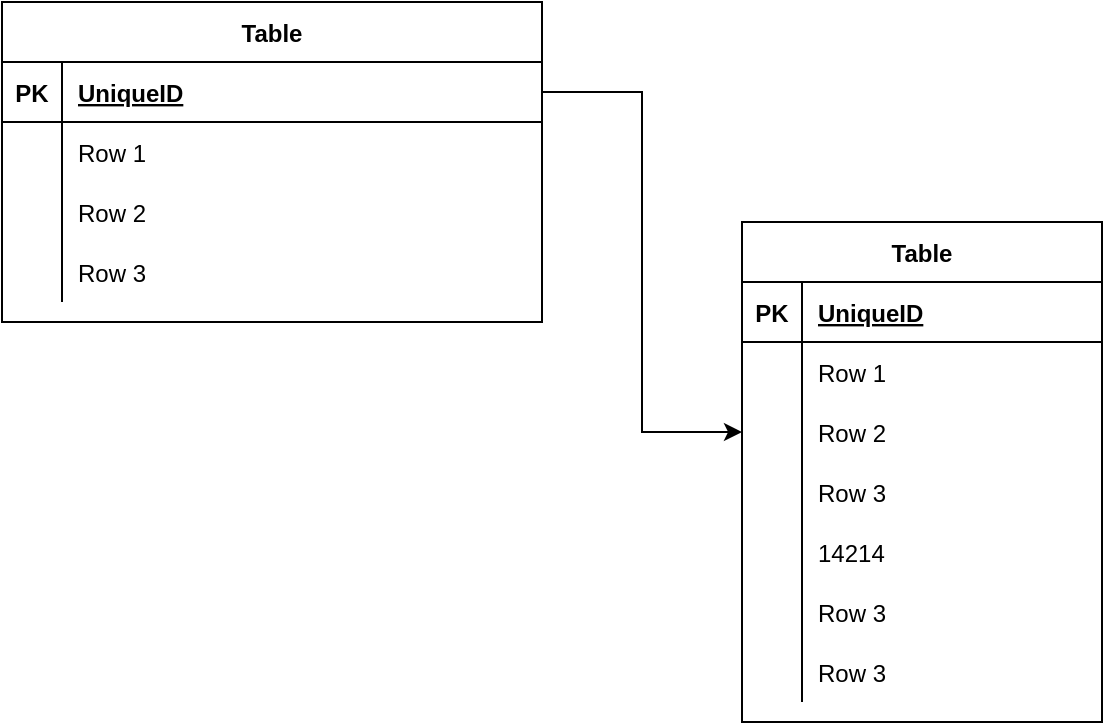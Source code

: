 <mxfile version="14.9.3" type="github"><diagram id="OOR7FCdhp32RqaYMy41-" name="Page-1"><mxGraphModel dx="1216" dy="1931" grid="1" gridSize="10" guides="1" tooltips="1" connect="1" arrows="1" fold="1" page="1" pageScale="1" pageWidth="827" pageHeight="1169" math="0" shadow="0"><root><mxCell id="0"/><mxCell id="1" parent="0"/><mxCell id="11toa3bsr9HGLeUhpRZs-25" value="Table" style="shape=table;startSize=30;container=1;collapsible=1;childLayout=tableLayout;fixedRows=1;rowLines=0;fontStyle=1;align=center;resizeLast=1;" vertex="1" parent="1"><mxGeometry x="380" y="-190" width="180" height="250" as="geometry"/></mxCell><mxCell id="11toa3bsr9HGLeUhpRZs-26" value="" style="shape=partialRectangle;collapsible=0;dropTarget=0;pointerEvents=0;fillColor=none;top=0;left=0;bottom=1;right=0;points=[[0,0.5],[1,0.5]];portConstraint=eastwest;" vertex="1" parent="11toa3bsr9HGLeUhpRZs-25"><mxGeometry y="30" width="180" height="30" as="geometry"/></mxCell><mxCell id="11toa3bsr9HGLeUhpRZs-27" value="PK" style="shape=partialRectangle;connectable=0;fillColor=none;top=0;left=0;bottom=0;right=0;fontStyle=1;overflow=hidden;" vertex="1" parent="11toa3bsr9HGLeUhpRZs-26"><mxGeometry width="30" height="30" as="geometry"/></mxCell><mxCell id="11toa3bsr9HGLeUhpRZs-28" value="UniqueID" style="shape=partialRectangle;connectable=0;fillColor=none;top=0;left=0;bottom=0;right=0;align=left;spacingLeft=6;fontStyle=5;overflow=hidden;" vertex="1" parent="11toa3bsr9HGLeUhpRZs-26"><mxGeometry x="30" width="150" height="30" as="geometry"/></mxCell><mxCell id="11toa3bsr9HGLeUhpRZs-29" value="" style="shape=partialRectangle;collapsible=0;dropTarget=0;pointerEvents=0;fillColor=none;top=0;left=0;bottom=0;right=0;points=[[0,0.5],[1,0.5]];portConstraint=eastwest;" vertex="1" parent="11toa3bsr9HGLeUhpRZs-25"><mxGeometry y="60" width="180" height="30" as="geometry"/></mxCell><mxCell id="11toa3bsr9HGLeUhpRZs-30" value="" style="shape=partialRectangle;connectable=0;fillColor=none;top=0;left=0;bottom=0;right=0;editable=1;overflow=hidden;" vertex="1" parent="11toa3bsr9HGLeUhpRZs-29"><mxGeometry width="30" height="30" as="geometry"/></mxCell><mxCell id="11toa3bsr9HGLeUhpRZs-31" value="Row 1" style="shape=partialRectangle;connectable=0;fillColor=none;top=0;left=0;bottom=0;right=0;align=left;spacingLeft=6;overflow=hidden;" vertex="1" parent="11toa3bsr9HGLeUhpRZs-29"><mxGeometry x="30" width="150" height="30" as="geometry"/></mxCell><mxCell id="11toa3bsr9HGLeUhpRZs-32" value="" style="shape=partialRectangle;collapsible=0;dropTarget=0;pointerEvents=0;fillColor=none;top=0;left=0;bottom=0;right=0;points=[[0,0.5],[1,0.5]];portConstraint=eastwest;" vertex="1" parent="11toa3bsr9HGLeUhpRZs-25"><mxGeometry y="90" width="180" height="30" as="geometry"/></mxCell><mxCell id="11toa3bsr9HGLeUhpRZs-33" value="" style="shape=partialRectangle;connectable=0;fillColor=none;top=0;left=0;bottom=0;right=0;editable=1;overflow=hidden;" vertex="1" parent="11toa3bsr9HGLeUhpRZs-32"><mxGeometry width="30" height="30" as="geometry"/></mxCell><mxCell id="11toa3bsr9HGLeUhpRZs-34" value="Row 2" style="shape=partialRectangle;connectable=0;fillColor=none;top=0;left=0;bottom=0;right=0;align=left;spacingLeft=6;overflow=hidden;" vertex="1" parent="11toa3bsr9HGLeUhpRZs-32"><mxGeometry x="30" width="150" height="30" as="geometry"/></mxCell><mxCell id="11toa3bsr9HGLeUhpRZs-35" value="" style="shape=partialRectangle;collapsible=0;dropTarget=0;pointerEvents=0;fillColor=none;top=0;left=0;bottom=0;right=0;points=[[0,0.5],[1,0.5]];portConstraint=eastwest;" vertex="1" parent="11toa3bsr9HGLeUhpRZs-25"><mxGeometry y="120" width="180" height="30" as="geometry"/></mxCell><mxCell id="11toa3bsr9HGLeUhpRZs-36" value="" style="shape=partialRectangle;connectable=0;fillColor=none;top=0;left=0;bottom=0;right=0;editable=1;overflow=hidden;" vertex="1" parent="11toa3bsr9HGLeUhpRZs-35"><mxGeometry width="30" height="30" as="geometry"/></mxCell><mxCell id="11toa3bsr9HGLeUhpRZs-37" value="Row 3" style="shape=partialRectangle;connectable=0;fillColor=none;top=0;left=0;bottom=0;right=0;align=left;spacingLeft=6;overflow=hidden;" vertex="1" parent="11toa3bsr9HGLeUhpRZs-35"><mxGeometry x="30" width="150" height="30" as="geometry"/></mxCell><mxCell id="11toa3bsr9HGLeUhpRZs-38" value="" style="shape=partialRectangle;collapsible=0;dropTarget=0;pointerEvents=0;fillColor=none;top=0;left=0;bottom=0;right=0;points=[[0,0.5],[1,0.5]];portConstraint=eastwest;" vertex="1" parent="11toa3bsr9HGLeUhpRZs-25"><mxGeometry y="150" width="180" height="30" as="geometry"/></mxCell><mxCell id="11toa3bsr9HGLeUhpRZs-39" value="" style="shape=partialRectangle;connectable=0;fillColor=none;top=0;left=0;bottom=0;right=0;editable=1;overflow=hidden;" vertex="1" parent="11toa3bsr9HGLeUhpRZs-38"><mxGeometry width="30" height="30" as="geometry"/></mxCell><mxCell id="11toa3bsr9HGLeUhpRZs-40" value="14214" style="shape=partialRectangle;connectable=0;fillColor=none;top=0;left=0;bottom=0;right=0;align=left;spacingLeft=6;overflow=hidden;" vertex="1" parent="11toa3bsr9HGLeUhpRZs-38"><mxGeometry x="30" width="150" height="30" as="geometry"/></mxCell><mxCell id="11toa3bsr9HGLeUhpRZs-41" value="" style="shape=partialRectangle;collapsible=0;dropTarget=0;pointerEvents=0;fillColor=none;top=0;left=0;bottom=0;right=0;points=[[0,0.5],[1,0.5]];portConstraint=eastwest;" vertex="1" parent="11toa3bsr9HGLeUhpRZs-25"><mxGeometry y="180" width="180" height="30" as="geometry"/></mxCell><mxCell id="11toa3bsr9HGLeUhpRZs-42" value="" style="shape=partialRectangle;connectable=0;fillColor=none;top=0;left=0;bottom=0;right=0;editable=1;overflow=hidden;" vertex="1" parent="11toa3bsr9HGLeUhpRZs-41"><mxGeometry width="30" height="30" as="geometry"/></mxCell><mxCell id="11toa3bsr9HGLeUhpRZs-43" value="Row 3" style="shape=partialRectangle;connectable=0;fillColor=none;top=0;left=0;bottom=0;right=0;align=left;spacingLeft=6;overflow=hidden;" vertex="1" parent="11toa3bsr9HGLeUhpRZs-41"><mxGeometry x="30" width="150" height="30" as="geometry"/></mxCell><mxCell id="11toa3bsr9HGLeUhpRZs-59" value="" style="shape=partialRectangle;collapsible=0;dropTarget=0;pointerEvents=0;fillColor=none;top=0;left=0;bottom=0;right=0;points=[[0,0.5],[1,0.5]];portConstraint=eastwest;" vertex="1" parent="11toa3bsr9HGLeUhpRZs-25"><mxGeometry y="210" width="180" height="30" as="geometry"/></mxCell><mxCell id="11toa3bsr9HGLeUhpRZs-60" value="" style="shape=partialRectangle;connectable=0;fillColor=none;top=0;left=0;bottom=0;right=0;editable=1;overflow=hidden;" vertex="1" parent="11toa3bsr9HGLeUhpRZs-59"><mxGeometry width="30" height="30" as="geometry"/></mxCell><mxCell id="11toa3bsr9HGLeUhpRZs-61" value="Row 3" style="shape=partialRectangle;connectable=0;fillColor=none;top=0;left=0;bottom=0;right=0;align=left;spacingLeft=6;overflow=hidden;" vertex="1" parent="11toa3bsr9HGLeUhpRZs-59"><mxGeometry x="30" width="150" height="30" as="geometry"/></mxCell><mxCell id="11toa3bsr9HGLeUhpRZs-44" value="Table" style="shape=table;startSize=30;container=1;collapsible=1;childLayout=tableLayout;fixedRows=1;rowLines=0;fontStyle=1;align=center;resizeLast=1;" vertex="1" parent="1"><mxGeometry x="10" y="-300" width="270" height="160" as="geometry"/></mxCell><mxCell id="11toa3bsr9HGLeUhpRZs-45" value="" style="shape=partialRectangle;collapsible=0;dropTarget=0;pointerEvents=0;fillColor=none;top=0;left=0;bottom=1;right=0;points=[[0,0.5],[1,0.5]];portConstraint=eastwest;" vertex="1" parent="11toa3bsr9HGLeUhpRZs-44"><mxGeometry y="30" width="270" height="30" as="geometry"/></mxCell><mxCell id="11toa3bsr9HGLeUhpRZs-46" value="PK" style="shape=partialRectangle;connectable=0;fillColor=none;top=0;left=0;bottom=0;right=0;fontStyle=1;overflow=hidden;" vertex="1" parent="11toa3bsr9HGLeUhpRZs-45"><mxGeometry width="30" height="30" as="geometry"/></mxCell><mxCell id="11toa3bsr9HGLeUhpRZs-47" value="UniqueID" style="shape=partialRectangle;connectable=0;fillColor=none;top=0;left=0;bottom=0;right=0;align=left;spacingLeft=6;fontStyle=5;overflow=hidden;" vertex="1" parent="11toa3bsr9HGLeUhpRZs-45"><mxGeometry x="30" width="240" height="30" as="geometry"/></mxCell><mxCell id="11toa3bsr9HGLeUhpRZs-48" value="" style="shape=partialRectangle;collapsible=0;dropTarget=0;pointerEvents=0;fillColor=none;top=0;left=0;bottom=0;right=0;points=[[0,0.5],[1,0.5]];portConstraint=eastwest;" vertex="1" parent="11toa3bsr9HGLeUhpRZs-44"><mxGeometry y="60" width="270" height="30" as="geometry"/></mxCell><mxCell id="11toa3bsr9HGLeUhpRZs-49" value="" style="shape=partialRectangle;connectable=0;fillColor=none;top=0;left=0;bottom=0;right=0;editable=1;overflow=hidden;" vertex="1" parent="11toa3bsr9HGLeUhpRZs-48"><mxGeometry width="30" height="30" as="geometry"/></mxCell><mxCell id="11toa3bsr9HGLeUhpRZs-50" value="Row 1" style="shape=partialRectangle;connectable=0;fillColor=none;top=0;left=0;bottom=0;right=0;align=left;spacingLeft=6;overflow=hidden;" vertex="1" parent="11toa3bsr9HGLeUhpRZs-48"><mxGeometry x="30" width="240" height="30" as="geometry"/></mxCell><mxCell id="11toa3bsr9HGLeUhpRZs-51" value="" style="shape=partialRectangle;collapsible=0;dropTarget=0;pointerEvents=0;fillColor=none;top=0;left=0;bottom=0;right=0;points=[[0,0.5],[1,0.5]];portConstraint=eastwest;" vertex="1" parent="11toa3bsr9HGLeUhpRZs-44"><mxGeometry y="90" width="270" height="30" as="geometry"/></mxCell><mxCell id="11toa3bsr9HGLeUhpRZs-52" value="" style="shape=partialRectangle;connectable=0;fillColor=none;top=0;left=0;bottom=0;right=0;editable=1;overflow=hidden;" vertex="1" parent="11toa3bsr9HGLeUhpRZs-51"><mxGeometry width="30" height="30" as="geometry"/></mxCell><mxCell id="11toa3bsr9HGLeUhpRZs-53" value="Row 2" style="shape=partialRectangle;connectable=0;fillColor=none;top=0;left=0;bottom=0;right=0;align=left;spacingLeft=6;overflow=hidden;" vertex="1" parent="11toa3bsr9HGLeUhpRZs-51"><mxGeometry x="30" width="240" height="30" as="geometry"/></mxCell><mxCell id="11toa3bsr9HGLeUhpRZs-54" value="" style="shape=partialRectangle;collapsible=0;dropTarget=0;pointerEvents=0;fillColor=none;top=0;left=0;bottom=0;right=0;points=[[0,0.5],[1,0.5]];portConstraint=eastwest;" vertex="1" parent="11toa3bsr9HGLeUhpRZs-44"><mxGeometry y="120" width="270" height="30" as="geometry"/></mxCell><mxCell id="11toa3bsr9HGLeUhpRZs-55" value="" style="shape=partialRectangle;connectable=0;fillColor=none;top=0;left=0;bottom=0;right=0;editable=1;overflow=hidden;" vertex="1" parent="11toa3bsr9HGLeUhpRZs-54"><mxGeometry width="30" height="30" as="geometry"/></mxCell><mxCell id="11toa3bsr9HGLeUhpRZs-56" value="Row 3" style="shape=partialRectangle;connectable=0;fillColor=none;top=0;left=0;bottom=0;right=0;align=left;spacingLeft=6;overflow=hidden;" vertex="1" parent="11toa3bsr9HGLeUhpRZs-54"><mxGeometry x="30" width="240" height="30" as="geometry"/></mxCell><mxCell id="11toa3bsr9HGLeUhpRZs-58" style="edgeStyle=orthogonalEdgeStyle;rounded=0;orthogonalLoop=1;jettySize=auto;html=1;" edge="1" parent="1" source="11toa3bsr9HGLeUhpRZs-45" target="11toa3bsr9HGLeUhpRZs-32"><mxGeometry relative="1" as="geometry"/></mxCell></root></mxGraphModel></diagram></mxfile>